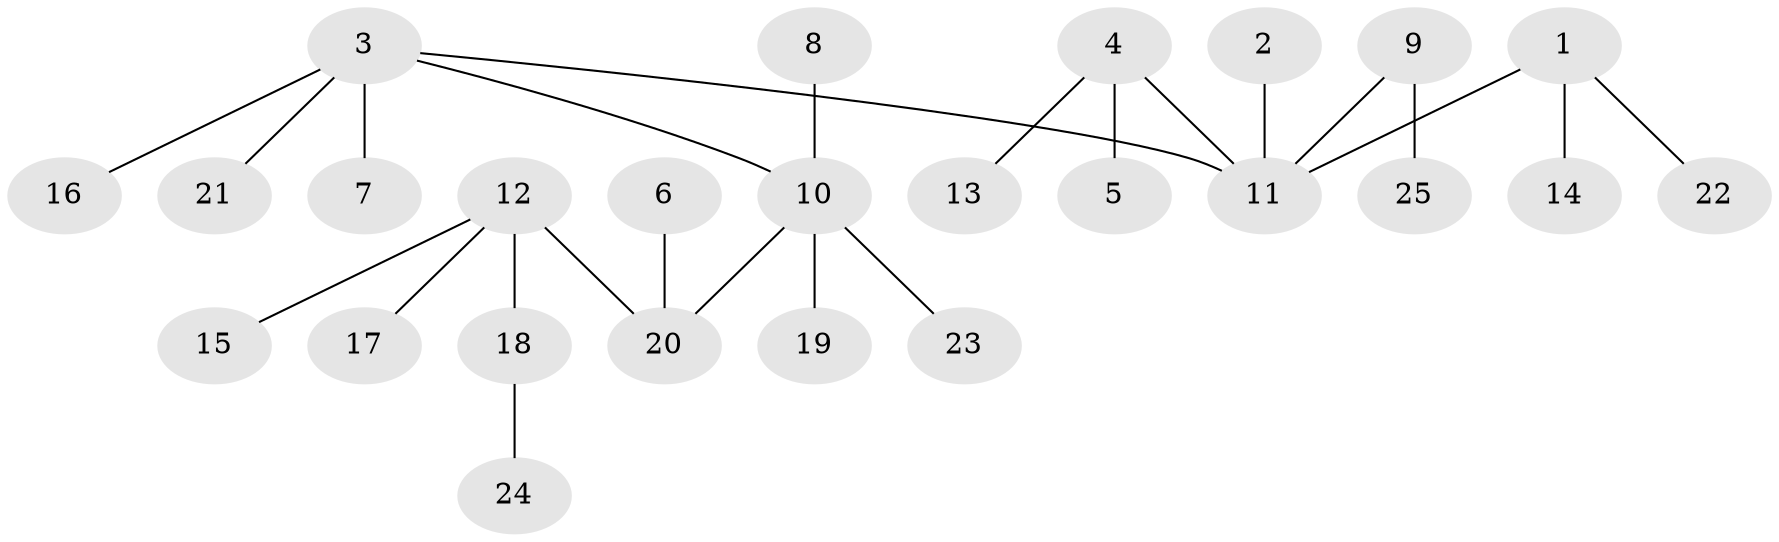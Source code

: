 // original degree distribution, {2: 0.34, 5: 0.04, 6: 0.04, 4: 0.02, 3: 0.1, 1: 0.46}
// Generated by graph-tools (version 1.1) at 2025/26/03/09/25 03:26:28]
// undirected, 25 vertices, 24 edges
graph export_dot {
graph [start="1"]
  node [color=gray90,style=filled];
  1;
  2;
  3;
  4;
  5;
  6;
  7;
  8;
  9;
  10;
  11;
  12;
  13;
  14;
  15;
  16;
  17;
  18;
  19;
  20;
  21;
  22;
  23;
  24;
  25;
  1 -- 11 [weight=1.0];
  1 -- 14 [weight=1.0];
  1 -- 22 [weight=1.0];
  2 -- 11 [weight=1.0];
  3 -- 7 [weight=1.0];
  3 -- 10 [weight=1.0];
  3 -- 11 [weight=1.0];
  3 -- 16 [weight=1.0];
  3 -- 21 [weight=1.0];
  4 -- 5 [weight=1.0];
  4 -- 11 [weight=1.0];
  4 -- 13 [weight=1.0];
  6 -- 20 [weight=1.0];
  8 -- 10 [weight=1.0];
  9 -- 11 [weight=1.0];
  9 -- 25 [weight=1.0];
  10 -- 19 [weight=1.0];
  10 -- 20 [weight=1.0];
  10 -- 23 [weight=1.0];
  12 -- 15 [weight=1.0];
  12 -- 17 [weight=1.0];
  12 -- 18 [weight=1.0];
  12 -- 20 [weight=1.0];
  18 -- 24 [weight=1.0];
}
